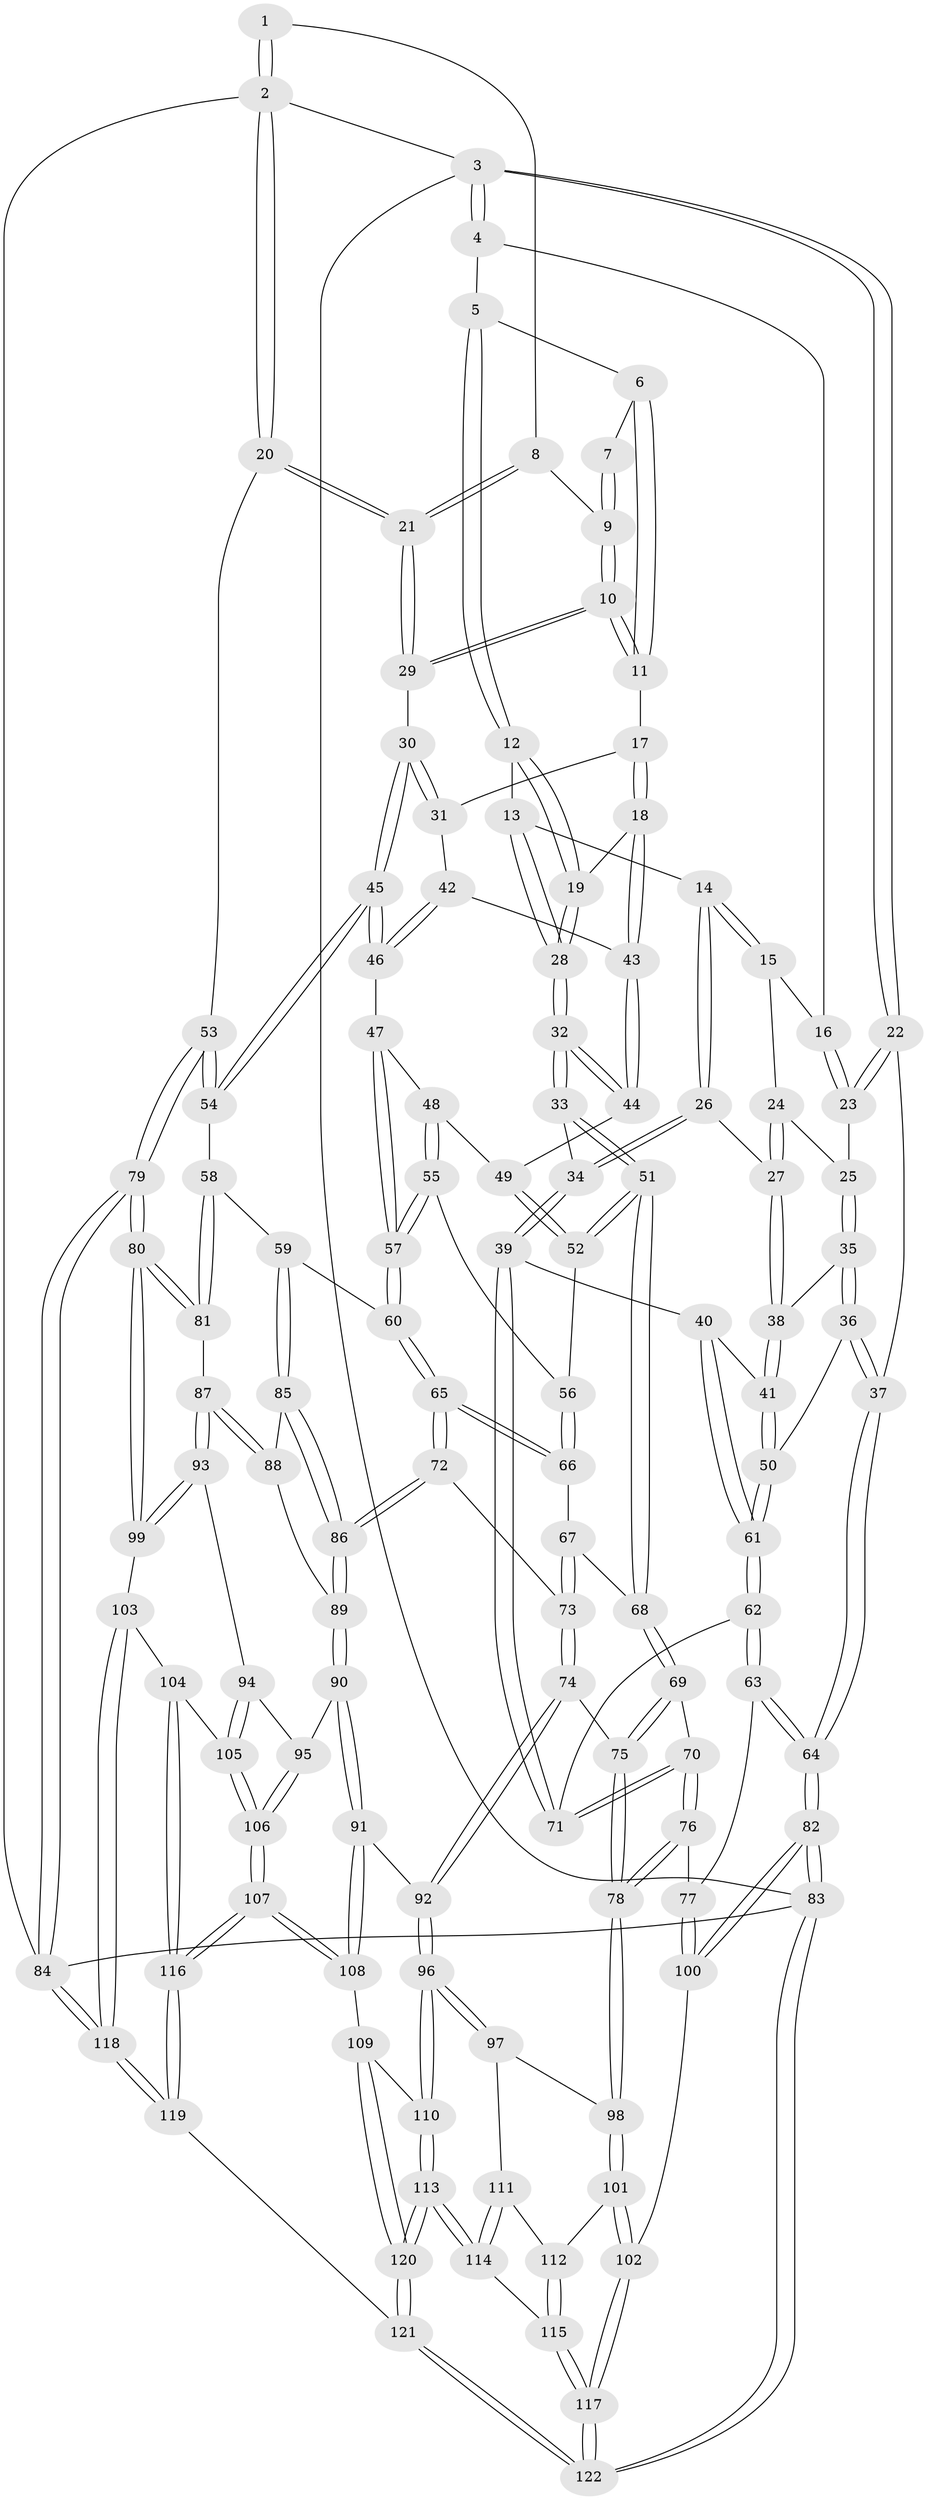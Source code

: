// Generated by graph-tools (version 1.1) at 2025/00/03/09/25 05:00:30]
// undirected, 122 vertices, 302 edges
graph export_dot {
graph [start="1"]
  node [color=gray90,style=filled];
  1 [pos="+0.9981781173000319+0"];
  2 [pos="+1+0"];
  3 [pos="+0+0"];
  4 [pos="+0.21954924700016756+0"];
  5 [pos="+0.41371243294696325+0"];
  6 [pos="+0.5666472451888214+0"];
  7 [pos="+0.8963762001968992+0"];
  8 [pos="+0.8582013275093678+0.061389534323519915"];
  9 [pos="+0.7923167517561015+0.10245968396524932"];
  10 [pos="+0.7812282644757311+0.11491118019358179"];
  11 [pos="+0.627704328576156+0"];
  12 [pos="+0.3882136814599714+0.030029437393310772"];
  13 [pos="+0.2718289852030449+0.12230364661068396"];
  14 [pos="+0.24905381262689028+0.1297427131362734"];
  15 [pos="+0.17387068980480305+0.010816869945913023"];
  16 [pos="+0.16128916044213384+0"];
  17 [pos="+0.5906634145485411+0.0970702400016686"];
  18 [pos="+0.5543465808656151+0.16208111728314706"];
  19 [pos="+0.42937687504071376+0.15046959799521128"];
  20 [pos="+1+0.08424761338215263"];
  21 [pos="+1+0.08540348145336163"];
  22 [pos="+0+0.07385963350494208"];
  23 [pos="+0.03050001999223759+0.1058246598754686"];
  24 [pos="+0.15222946697692827+0.12286037955490227"];
  25 [pos="+0.06351517588941887+0.14824933342537777"];
  26 [pos="+0.2390357513485517+0.15485096882618887"];
  27 [pos="+0.18657968567822406+0.17268414003435076"];
  28 [pos="+0.3956853729373011+0.20343587630884466"];
  29 [pos="+0.7935125433884914+0.1717835582382226"];
  30 [pos="+0.7832368645615123+0.21420935522035714"];
  31 [pos="+0.7019871627095691+0.19170198659598148"];
  32 [pos="+0.37111920795562797+0.27806871318026366"];
  33 [pos="+0.34648077520649895+0.3219177062356544"];
  34 [pos="+0.320588030519183+0.3261224900771563"];
  35 [pos="+0.09686936777772052+0.2163338797226448"];
  36 [pos="+0+0.3103576713944332"];
  37 [pos="+0+0.3275420413080805"];
  38 [pos="+0.12292175365196055+0.22687759761753803"];
  39 [pos="+0.29609844760752807+0.3406618277305182"];
  40 [pos="+0.16922812510363852+0.29921348968787564"];
  41 [pos="+0.1633277088740645+0.2946029361073066"];
  42 [pos="+0.5668066375111805+0.19213693343476884"];
  43 [pos="+0.564438146099409+0.19037284394446138"];
  44 [pos="+0.5334714732814362+0.2434789937721327"];
  45 [pos="+0.7866263266426369+0.3169402296134574"];
  46 [pos="+0.6517275089816937+0.29751528227806784"];
  47 [pos="+0.6285404666198833+0.31204470364448217"];
  48 [pos="+0.5651366018512765+0.31985913783194025"];
  49 [pos="+0.5304926135795132+0.284502379676712"];
  50 [pos="+0.04596730568250331+0.34946928714488656"];
  51 [pos="+0.4051766623245143+0.36145647492201394"];
  52 [pos="+0.4210894170467388+0.36504022884671367"];
  53 [pos="+1+0.3442909515141634"];
  54 [pos="+0.8341371126820813+0.39479199102704715"];
  55 [pos="+0.5208068656245274+0.3925862726106763"];
  56 [pos="+0.43135244815621365+0.37045482819750286"];
  57 [pos="+0.5738151795378904+0.43724058389120646"];
  58 [pos="+0.8336265603021822+0.39577203379323794"];
  59 [pos="+0.78075995542919+0.4669376765039157"];
  60 [pos="+0.6009348824528158+0.4843350178740452"];
  61 [pos="+0.09729188910016133+0.43021653396505716"];
  62 [pos="+0.0980011780740094+0.43479057631823836"];
  63 [pos="+0.05111563067000146+0.49934410321000333"];
  64 [pos="+0+0.5887366214897735"];
  65 [pos="+0.5517538786953714+0.5447242004985602"];
  66 [pos="+0.4793958160802903+0.4874384500161946"];
  67 [pos="+0.42358681691850497+0.49670283598922566"];
  68 [pos="+0.40251425103895494+0.4879874771680703"];
  69 [pos="+0.3991743509444946+0.49208894143358606"];
  70 [pos="+0.25345037652948144+0.4840295576562323"];
  71 [pos="+0.250104504848584+0.44583613583127985"];
  72 [pos="+0.5372702530895882+0.5833612723776185"];
  73 [pos="+0.5004052366993869+0.6066654895146926"];
  74 [pos="+0.4880535434216892+0.6174294081787413"];
  75 [pos="+0.359164836780627+0.614799049441441"];
  76 [pos="+0.24563713535560033+0.6050897504634067"];
  77 [pos="+0.23059340084616037+0.6055037127263643"];
  78 [pos="+0.28280041192515576+0.6397194125095614"];
  79 [pos="+1+0.7045123995939353"];
  80 [pos="+1+0.7036355671565395"];
  81 [pos="+0.9742433528237046+0.6309336610998367"];
  82 [pos="+0+0.7662494863561948"];
  83 [pos="+0+1"];
  84 [pos="+1+1"];
  85 [pos="+0.7806655242530054+0.4777092596828785"];
  86 [pos="+0.6203839895950095+0.6460622771255027"];
  87 [pos="+0.8054272794713488+0.6304671270150229"];
  88 [pos="+0.7915574902435503+0.5663998712167758"];
  89 [pos="+0.6268109791787813+0.655376948947001"];
  90 [pos="+0.6616681664542207+0.7281778987459031"];
  91 [pos="+0.5655002868286785+0.7865302448419533"];
  92 [pos="+0.5001760179652798+0.7615213317841459"];
  93 [pos="+0.7969780010926759+0.6724691400960193"];
  94 [pos="+0.75507067309842+0.723162747569057"];
  95 [pos="+0.7098798047535603+0.7384015572358725"];
  96 [pos="+0.4056273882134862+0.8120018058054222"];
  97 [pos="+0.3498929911148798+0.779491679937195"];
  98 [pos="+0.28499455818823594+0.6707202520574305"];
  99 [pos="+0.9483206680405435+0.7600760068461428"];
  100 [pos="+0+0.7630071422738931"];
  101 [pos="+0.15196158574556065+0.8217520967133223"];
  102 [pos="+0.132521791022452+0.8270371593209614"];
  103 [pos="+0.8798086671414248+0.8467327064091323"];
  104 [pos="+0.8377458556102282+0.8428798494723645"];
  105 [pos="+0.8358917664444717+0.8416863605095843"];
  106 [pos="+0.7027074879510191+0.8818527973142394"];
  107 [pos="+0.6583567815410564+0.971583272954979"];
  108 [pos="+0.593018814111217+0.9180616491340976"];
  109 [pos="+0.500603168640579+0.9263206265826516"];
  110 [pos="+0.40845205222221237+0.8375891774133234"];
  111 [pos="+0.2663069094800173+0.8607292633740482"];
  112 [pos="+0.24181262076317506+0.8631679134297984"];
  113 [pos="+0.3490799324357556+0.963797657078402"];
  114 [pos="+0.31957749746279374+0.9441435265314767"];
  115 [pos="+0.22603072763727627+0.942454181237529"];
  116 [pos="+0.7145356715283911+1"];
  117 [pos="+0.16847552523302906+0.9926013331380638"];
  118 [pos="+1+1"];
  119 [pos="+0.744561294935265+1"];
  120 [pos="+0.37739519504824587+1"];
  121 [pos="+0.3665767434447127+1"];
  122 [pos="+0.07816673010790866+1"];
  1 -- 2;
  1 -- 2;
  1 -- 8;
  2 -- 3;
  2 -- 20;
  2 -- 20;
  2 -- 84;
  3 -- 4;
  3 -- 4;
  3 -- 22;
  3 -- 22;
  3 -- 83;
  4 -- 5;
  4 -- 16;
  5 -- 6;
  5 -- 12;
  5 -- 12;
  6 -- 7;
  6 -- 11;
  6 -- 11;
  7 -- 9;
  7 -- 9;
  8 -- 9;
  8 -- 21;
  8 -- 21;
  9 -- 10;
  9 -- 10;
  10 -- 11;
  10 -- 11;
  10 -- 29;
  10 -- 29;
  11 -- 17;
  12 -- 13;
  12 -- 19;
  12 -- 19;
  13 -- 14;
  13 -- 28;
  13 -- 28;
  14 -- 15;
  14 -- 15;
  14 -- 26;
  14 -- 26;
  15 -- 16;
  15 -- 24;
  16 -- 23;
  16 -- 23;
  17 -- 18;
  17 -- 18;
  17 -- 31;
  18 -- 19;
  18 -- 43;
  18 -- 43;
  19 -- 28;
  19 -- 28;
  20 -- 21;
  20 -- 21;
  20 -- 53;
  21 -- 29;
  21 -- 29;
  22 -- 23;
  22 -- 23;
  22 -- 37;
  23 -- 25;
  24 -- 25;
  24 -- 27;
  24 -- 27;
  25 -- 35;
  25 -- 35;
  26 -- 27;
  26 -- 34;
  26 -- 34;
  27 -- 38;
  27 -- 38;
  28 -- 32;
  28 -- 32;
  29 -- 30;
  30 -- 31;
  30 -- 31;
  30 -- 45;
  30 -- 45;
  31 -- 42;
  32 -- 33;
  32 -- 33;
  32 -- 44;
  32 -- 44;
  33 -- 34;
  33 -- 51;
  33 -- 51;
  34 -- 39;
  34 -- 39;
  35 -- 36;
  35 -- 36;
  35 -- 38;
  36 -- 37;
  36 -- 37;
  36 -- 50;
  37 -- 64;
  37 -- 64;
  38 -- 41;
  38 -- 41;
  39 -- 40;
  39 -- 71;
  39 -- 71;
  40 -- 41;
  40 -- 61;
  40 -- 61;
  41 -- 50;
  41 -- 50;
  42 -- 43;
  42 -- 46;
  42 -- 46;
  43 -- 44;
  43 -- 44;
  44 -- 49;
  45 -- 46;
  45 -- 46;
  45 -- 54;
  45 -- 54;
  46 -- 47;
  47 -- 48;
  47 -- 57;
  47 -- 57;
  48 -- 49;
  48 -- 55;
  48 -- 55;
  49 -- 52;
  49 -- 52;
  50 -- 61;
  50 -- 61;
  51 -- 52;
  51 -- 52;
  51 -- 68;
  51 -- 68;
  52 -- 56;
  53 -- 54;
  53 -- 54;
  53 -- 79;
  53 -- 79;
  54 -- 58;
  55 -- 56;
  55 -- 57;
  55 -- 57;
  56 -- 66;
  56 -- 66;
  57 -- 60;
  57 -- 60;
  58 -- 59;
  58 -- 81;
  58 -- 81;
  59 -- 60;
  59 -- 85;
  59 -- 85;
  60 -- 65;
  60 -- 65;
  61 -- 62;
  61 -- 62;
  62 -- 63;
  62 -- 63;
  62 -- 71;
  63 -- 64;
  63 -- 64;
  63 -- 77;
  64 -- 82;
  64 -- 82;
  65 -- 66;
  65 -- 66;
  65 -- 72;
  65 -- 72;
  66 -- 67;
  67 -- 68;
  67 -- 73;
  67 -- 73;
  68 -- 69;
  68 -- 69;
  69 -- 70;
  69 -- 75;
  69 -- 75;
  70 -- 71;
  70 -- 71;
  70 -- 76;
  70 -- 76;
  72 -- 73;
  72 -- 86;
  72 -- 86;
  73 -- 74;
  73 -- 74;
  74 -- 75;
  74 -- 92;
  74 -- 92;
  75 -- 78;
  75 -- 78;
  76 -- 77;
  76 -- 78;
  76 -- 78;
  77 -- 100;
  77 -- 100;
  78 -- 98;
  78 -- 98;
  79 -- 80;
  79 -- 80;
  79 -- 84;
  79 -- 84;
  80 -- 81;
  80 -- 81;
  80 -- 99;
  80 -- 99;
  81 -- 87;
  82 -- 83;
  82 -- 83;
  82 -- 100;
  82 -- 100;
  83 -- 122;
  83 -- 122;
  83 -- 84;
  84 -- 118;
  84 -- 118;
  85 -- 86;
  85 -- 86;
  85 -- 88;
  86 -- 89;
  86 -- 89;
  87 -- 88;
  87 -- 88;
  87 -- 93;
  87 -- 93;
  88 -- 89;
  89 -- 90;
  89 -- 90;
  90 -- 91;
  90 -- 91;
  90 -- 95;
  91 -- 92;
  91 -- 108;
  91 -- 108;
  92 -- 96;
  92 -- 96;
  93 -- 94;
  93 -- 99;
  93 -- 99;
  94 -- 95;
  94 -- 105;
  94 -- 105;
  95 -- 106;
  95 -- 106;
  96 -- 97;
  96 -- 97;
  96 -- 110;
  96 -- 110;
  97 -- 98;
  97 -- 111;
  98 -- 101;
  98 -- 101;
  99 -- 103;
  100 -- 102;
  101 -- 102;
  101 -- 102;
  101 -- 112;
  102 -- 117;
  102 -- 117;
  103 -- 104;
  103 -- 118;
  103 -- 118;
  104 -- 105;
  104 -- 116;
  104 -- 116;
  105 -- 106;
  105 -- 106;
  106 -- 107;
  106 -- 107;
  107 -- 108;
  107 -- 108;
  107 -- 116;
  107 -- 116;
  108 -- 109;
  109 -- 110;
  109 -- 120;
  109 -- 120;
  110 -- 113;
  110 -- 113;
  111 -- 112;
  111 -- 114;
  111 -- 114;
  112 -- 115;
  112 -- 115;
  113 -- 114;
  113 -- 114;
  113 -- 120;
  113 -- 120;
  114 -- 115;
  115 -- 117;
  115 -- 117;
  116 -- 119;
  116 -- 119;
  117 -- 122;
  117 -- 122;
  118 -- 119;
  118 -- 119;
  119 -- 121;
  120 -- 121;
  120 -- 121;
  121 -- 122;
  121 -- 122;
}
